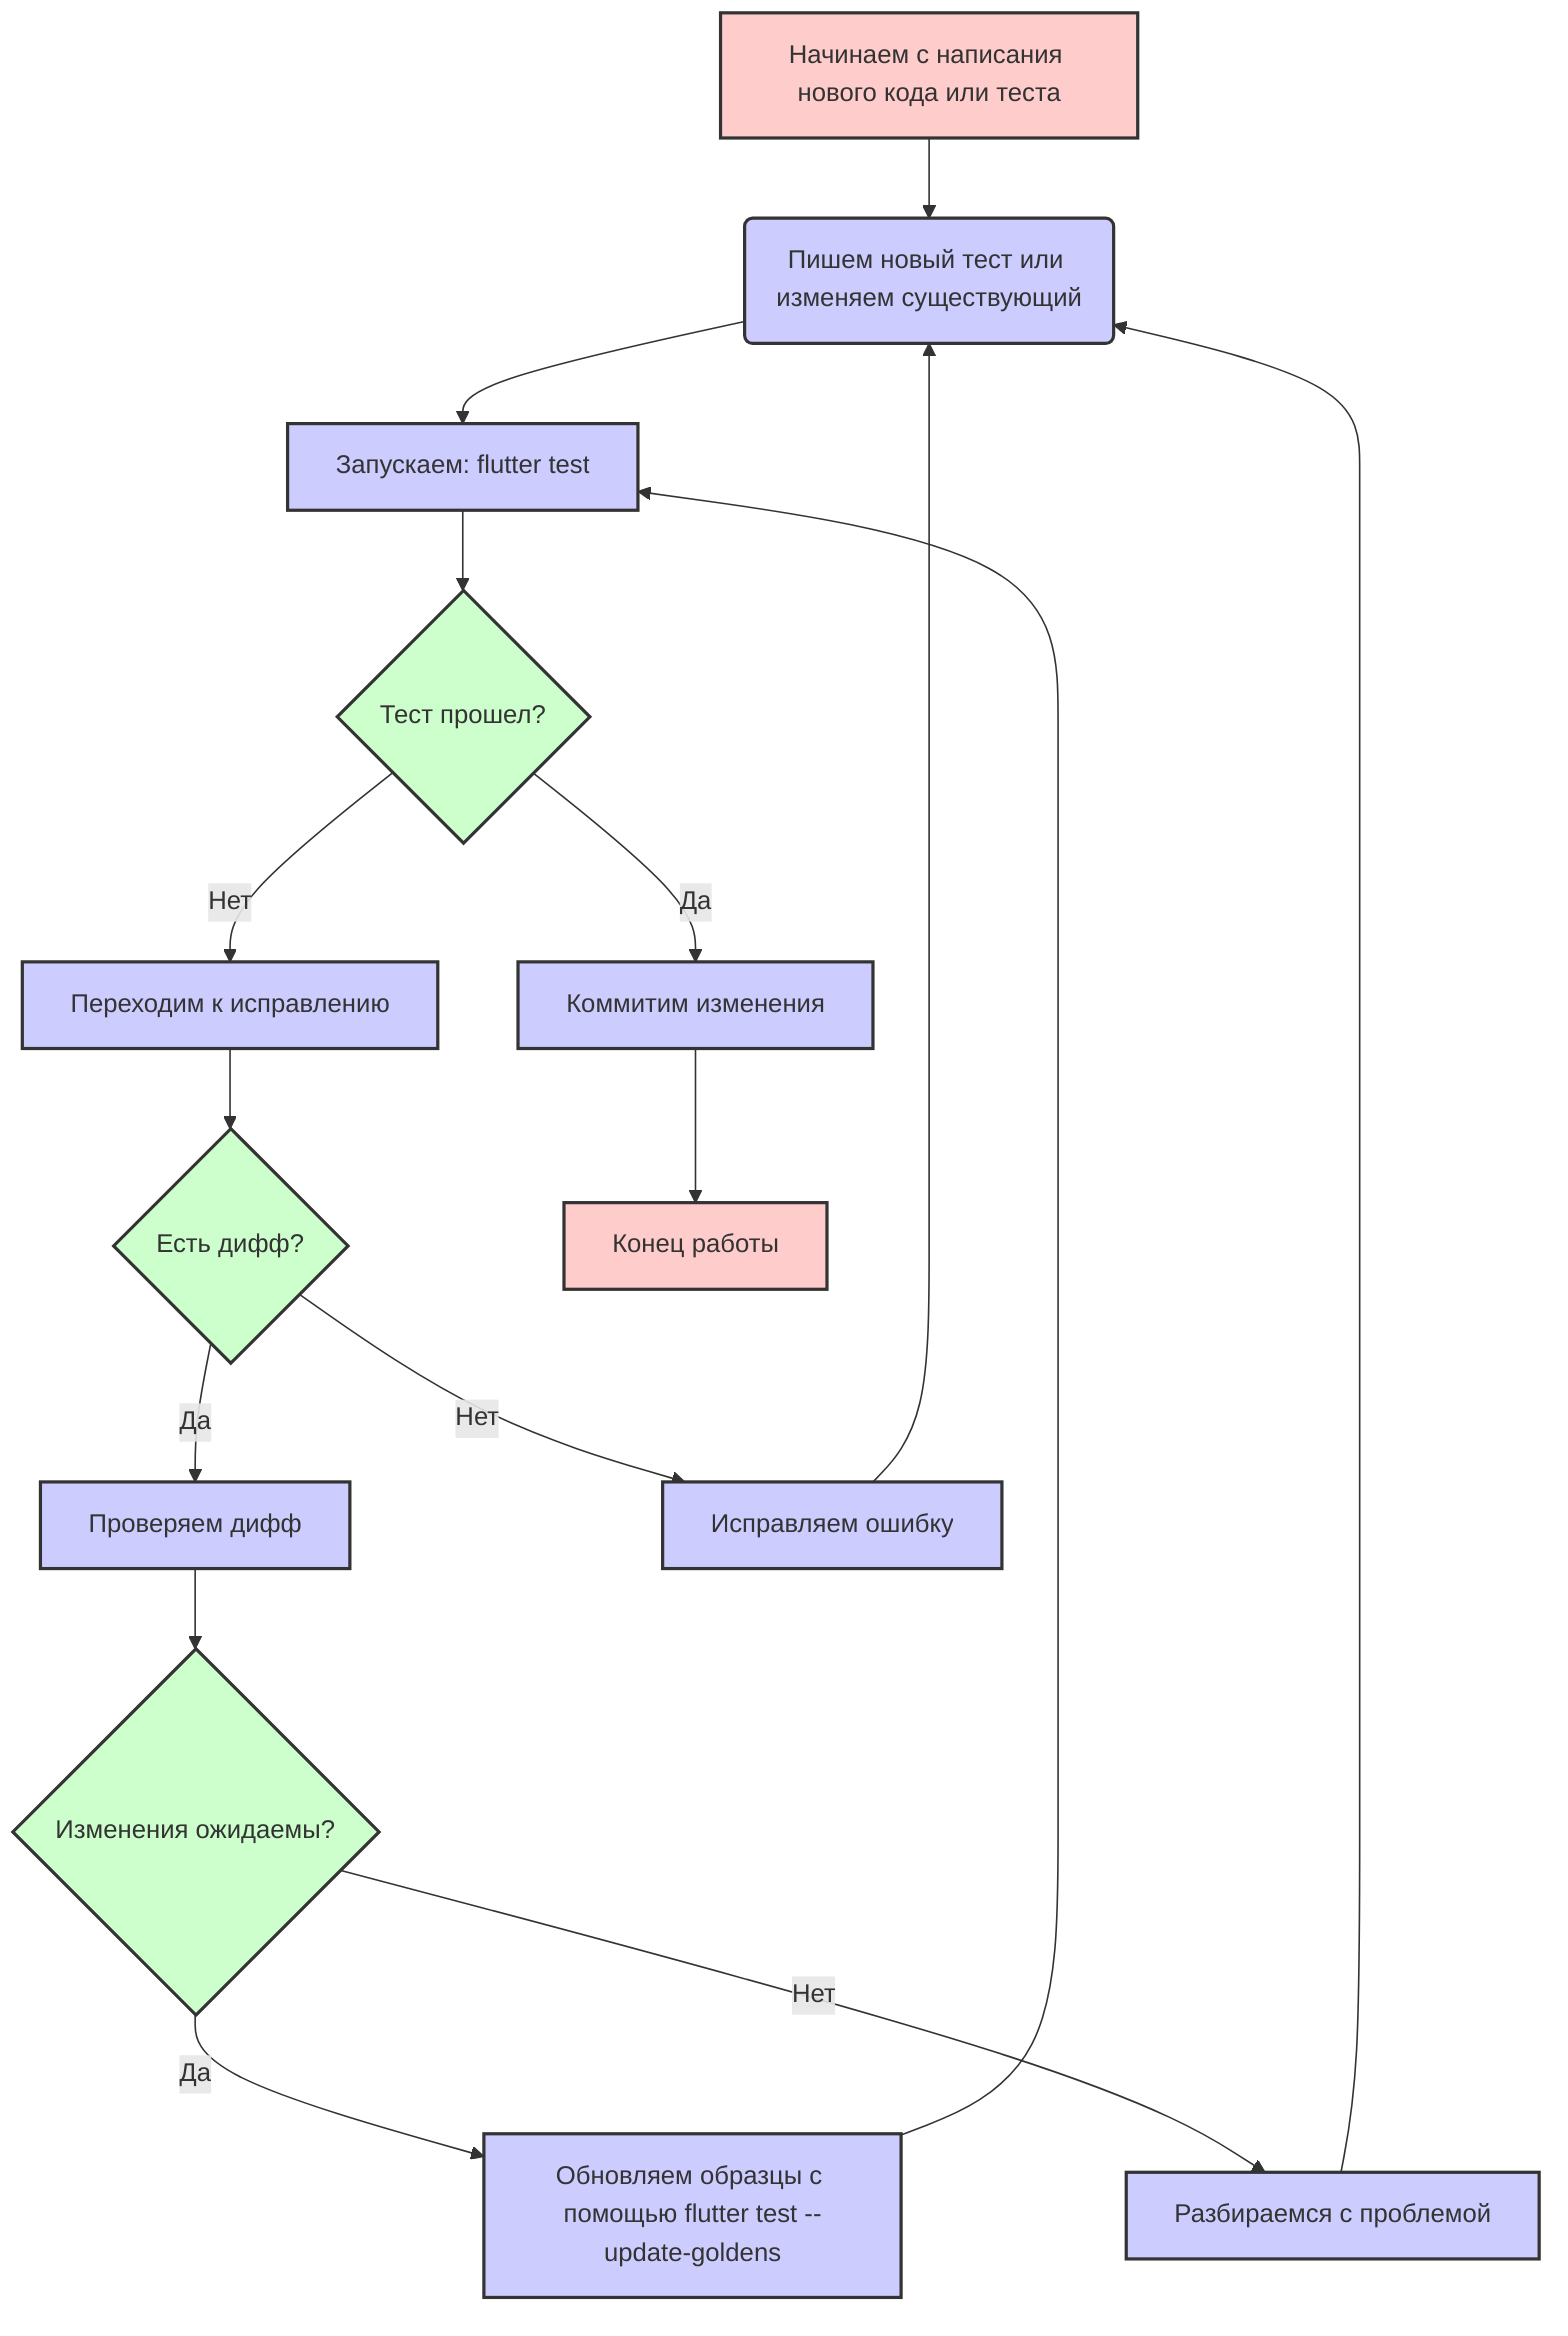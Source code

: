 flowchart TD
    %% Начало работы с тестами
    Start["Начинаем с написания нового кода или теста"] 
    Start --> A("Пишем новый тест или изменяем существующий")
   
    %% Запуск тестов
    A --> B["Запускаем: flutter test"]
    B --> C{"Тест прошел?"}
    
    %% Обработка результатов теста
    C -->|Да| D["Коммитим изменения"]
    C -->|Нет| E["Переходим к исправлению"]

    %% Дифф и обновление
    E --> F{"Есть дифф?"}
    F -->|Да| G["Проверяем дифф"]
    F -->|Нет| H["Исправляем ошибку"]
    
    %% Проверка изменений
    G --> I{"Изменения ожидаемы?"}
    I -->|Да| J["Обновляем образцы с помощью flutter test --update-goldens"]
    I -->|Нет| K["Разбираемся с проблемой"] 
    K --> A

    %% Повторный запуск тестов
    J --> B

    %% Завершение работы
    D --> M["Конец работы"]
    H --> A

    %% Определение стилей
    classDef startEnd fill:#ffcccc,stroke:#333,stroke-width:2px;
    classDef decision fill:#ccffcc,stroke:#333,stroke-width:2px;
    classDef action fill:#ccccff,stroke:#333,stroke-width:2px;
    class Start,M startEnd;
    class C,F,I decision;
    class A,B,D,E,G,H,J,K action;